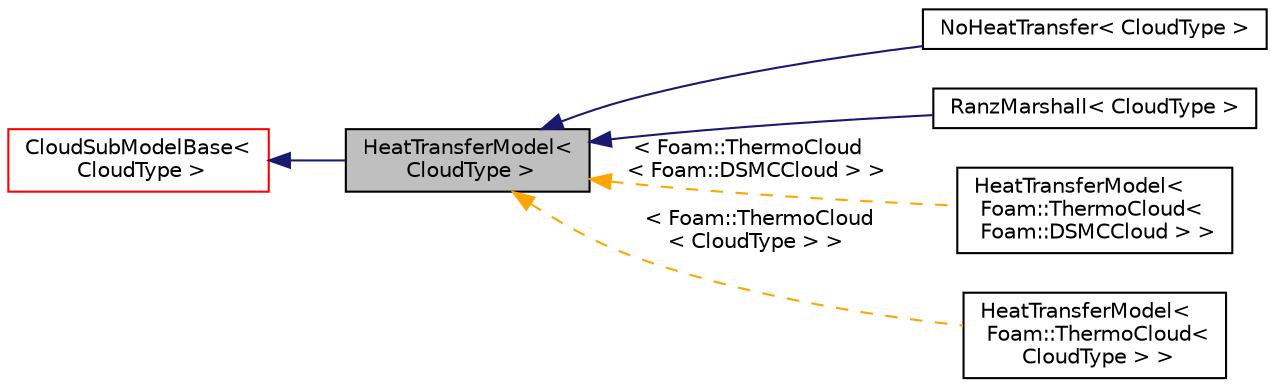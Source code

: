 digraph "HeatTransferModel&lt; CloudType &gt;"
{
  bgcolor="transparent";
  edge [fontname="Helvetica",fontsize="10",labelfontname="Helvetica",labelfontsize="10"];
  node [fontname="Helvetica",fontsize="10",shape=record];
  rankdir="LR";
  Node0 [label="HeatTransferModel\<\l CloudType \>",height=0.2,width=0.4,color="black", fillcolor="grey75", style="filled", fontcolor="black"];
  Node1 -> Node0 [dir="back",color="midnightblue",fontsize="10",style="solid",fontname="Helvetica"];
  Node1 [label="CloudSubModelBase\<\l CloudType \>",height=0.2,width=0.4,color="red",URL="$a25133.html",tooltip="Base class for cloud sub-models. "];
  Node0 -> Node3 [dir="back",color="midnightblue",fontsize="10",style="solid",fontname="Helvetica"];
  Node3 [label="NoHeatTransfer\< CloudType \>",height=0.2,width=0.4,color="black",URL="$a25489.html",tooltip="Dummy heat transfer model for &#39;none&#39;. "];
  Node0 -> Node4 [dir="back",color="midnightblue",fontsize="10",style="solid",fontname="Helvetica"];
  Node4 [label="RanzMarshall\< CloudType \>",height=0.2,width=0.4,color="black",URL="$a25493.html",tooltip="The Ranz-Marshall correlation for heat transfer. "];
  Node0 -> Node5 [dir="back",color="orange",fontsize="10",style="dashed",label=" \< Foam::ThermoCloud\l\< Foam::DSMCCloud \> \>" ,fontname="Helvetica"];
  Node5 [label="HeatTransferModel\<\l Foam::ThermoCloud\<\l Foam::DSMCCloud \> \>",height=0.2,width=0.4,color="black",URL="$a24957.html"];
  Node0 -> Node6 [dir="back",color="orange",fontsize="10",style="dashed",label=" \< Foam::ThermoCloud\l\< CloudType \> \>" ,fontname="Helvetica"];
  Node6 [label="HeatTransferModel\<\l Foam::ThermoCloud\<\l CloudType \> \>",height=0.2,width=0.4,color="black",URL="$a24957.html"];
}
